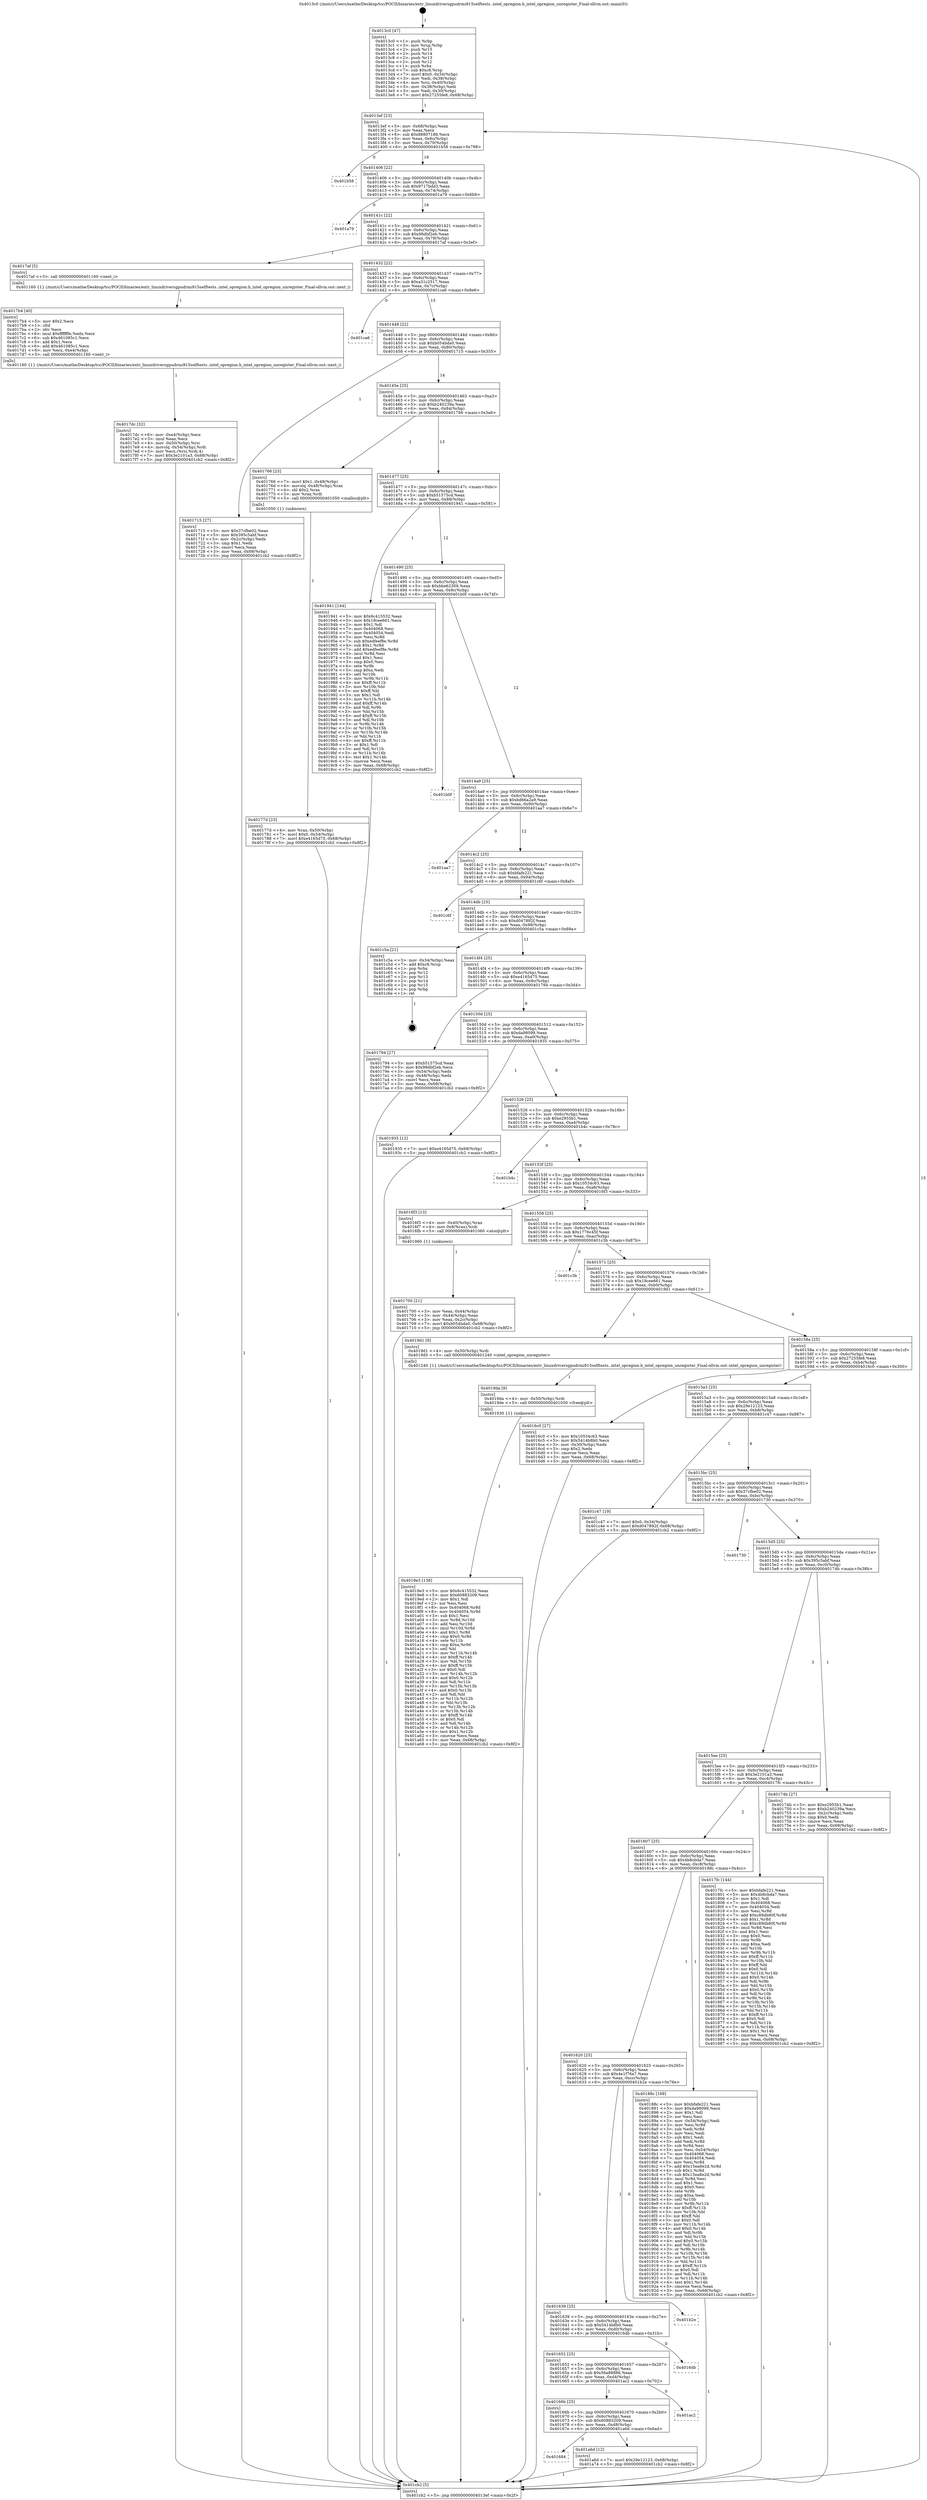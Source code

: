 digraph "0x4013c0" {
  label = "0x4013c0 (/mnt/c/Users/mathe/Desktop/tcc/POCII/binaries/extr_linuxdriversgpudrmi915selftests..intel_opregion.h_intel_opregion_unregister_Final-ollvm.out::main(0))"
  labelloc = "t"
  node[shape=record]

  Entry [label="",width=0.3,height=0.3,shape=circle,fillcolor=black,style=filled]
  "0x4013ef" [label="{
     0x4013ef [23]\l
     | [instrs]\l
     &nbsp;&nbsp;0x4013ef \<+3\>: mov -0x68(%rbp),%eax\l
     &nbsp;&nbsp;0x4013f2 \<+2\>: mov %eax,%ecx\l
     &nbsp;&nbsp;0x4013f4 \<+6\>: sub $0x88807186,%ecx\l
     &nbsp;&nbsp;0x4013fa \<+3\>: mov %eax,-0x6c(%rbp)\l
     &nbsp;&nbsp;0x4013fd \<+3\>: mov %ecx,-0x70(%rbp)\l
     &nbsp;&nbsp;0x401400 \<+6\>: je 0000000000401b58 \<main+0x798\>\l
  }"]
  "0x401b58" [label="{
     0x401b58\l
  }", style=dashed]
  "0x401406" [label="{
     0x401406 [22]\l
     | [instrs]\l
     &nbsp;&nbsp;0x401406 \<+5\>: jmp 000000000040140b \<main+0x4b\>\l
     &nbsp;&nbsp;0x40140b \<+3\>: mov -0x6c(%rbp),%eax\l
     &nbsp;&nbsp;0x40140e \<+5\>: sub $0x9717bdd3,%eax\l
     &nbsp;&nbsp;0x401413 \<+3\>: mov %eax,-0x74(%rbp)\l
     &nbsp;&nbsp;0x401416 \<+6\>: je 0000000000401a79 \<main+0x6b9\>\l
  }"]
  Exit [label="",width=0.3,height=0.3,shape=circle,fillcolor=black,style=filled,peripheries=2]
  "0x401a79" [label="{
     0x401a79\l
  }", style=dashed]
  "0x40141c" [label="{
     0x40141c [22]\l
     | [instrs]\l
     &nbsp;&nbsp;0x40141c \<+5\>: jmp 0000000000401421 \<main+0x61\>\l
     &nbsp;&nbsp;0x401421 \<+3\>: mov -0x6c(%rbp),%eax\l
     &nbsp;&nbsp;0x401424 \<+5\>: sub $0x98dbf2eb,%eax\l
     &nbsp;&nbsp;0x401429 \<+3\>: mov %eax,-0x78(%rbp)\l
     &nbsp;&nbsp;0x40142c \<+6\>: je 00000000004017af \<main+0x3ef\>\l
  }"]
  "0x401684" [label="{
     0x401684\l
  }", style=dashed]
  "0x4017af" [label="{
     0x4017af [5]\l
     | [instrs]\l
     &nbsp;&nbsp;0x4017af \<+5\>: call 0000000000401160 \<next_i\>\l
     | [calls]\l
     &nbsp;&nbsp;0x401160 \{1\} (/mnt/c/Users/mathe/Desktop/tcc/POCII/binaries/extr_linuxdriversgpudrmi915selftests..intel_opregion.h_intel_opregion_unregister_Final-ollvm.out::next_i)\l
  }"]
  "0x401432" [label="{
     0x401432 [22]\l
     | [instrs]\l
     &nbsp;&nbsp;0x401432 \<+5\>: jmp 0000000000401437 \<main+0x77\>\l
     &nbsp;&nbsp;0x401437 \<+3\>: mov -0x6c(%rbp),%eax\l
     &nbsp;&nbsp;0x40143a \<+5\>: sub $0xa31c2517,%eax\l
     &nbsp;&nbsp;0x40143f \<+3\>: mov %eax,-0x7c(%rbp)\l
     &nbsp;&nbsp;0x401442 \<+6\>: je 0000000000401ca6 \<main+0x8e6\>\l
  }"]
  "0x401a6d" [label="{
     0x401a6d [12]\l
     | [instrs]\l
     &nbsp;&nbsp;0x401a6d \<+7\>: movl $0x29e12123,-0x68(%rbp)\l
     &nbsp;&nbsp;0x401a74 \<+5\>: jmp 0000000000401cb2 \<main+0x8f2\>\l
  }"]
  "0x401ca6" [label="{
     0x401ca6\l
  }", style=dashed]
  "0x401448" [label="{
     0x401448 [22]\l
     | [instrs]\l
     &nbsp;&nbsp;0x401448 \<+5\>: jmp 000000000040144d \<main+0x8d\>\l
     &nbsp;&nbsp;0x40144d \<+3\>: mov -0x6c(%rbp),%eax\l
     &nbsp;&nbsp;0x401450 \<+5\>: sub $0xb054bda0,%eax\l
     &nbsp;&nbsp;0x401455 \<+3\>: mov %eax,-0x80(%rbp)\l
     &nbsp;&nbsp;0x401458 \<+6\>: je 0000000000401715 \<main+0x355\>\l
  }"]
  "0x40166b" [label="{
     0x40166b [25]\l
     | [instrs]\l
     &nbsp;&nbsp;0x40166b \<+5\>: jmp 0000000000401670 \<main+0x2b0\>\l
     &nbsp;&nbsp;0x401670 \<+3\>: mov -0x6c(%rbp),%eax\l
     &nbsp;&nbsp;0x401673 \<+5\>: sub $0x60883209,%eax\l
     &nbsp;&nbsp;0x401678 \<+6\>: mov %eax,-0xd8(%rbp)\l
     &nbsp;&nbsp;0x40167e \<+6\>: je 0000000000401a6d \<main+0x6ad\>\l
  }"]
  "0x401715" [label="{
     0x401715 [27]\l
     | [instrs]\l
     &nbsp;&nbsp;0x401715 \<+5\>: mov $0x37cfbe02,%eax\l
     &nbsp;&nbsp;0x40171a \<+5\>: mov $0x395c5abf,%ecx\l
     &nbsp;&nbsp;0x40171f \<+3\>: mov -0x2c(%rbp),%edx\l
     &nbsp;&nbsp;0x401722 \<+3\>: cmp $0x1,%edx\l
     &nbsp;&nbsp;0x401725 \<+3\>: cmovl %ecx,%eax\l
     &nbsp;&nbsp;0x401728 \<+3\>: mov %eax,-0x68(%rbp)\l
     &nbsp;&nbsp;0x40172b \<+5\>: jmp 0000000000401cb2 \<main+0x8f2\>\l
  }"]
  "0x40145e" [label="{
     0x40145e [25]\l
     | [instrs]\l
     &nbsp;&nbsp;0x40145e \<+5\>: jmp 0000000000401463 \<main+0xa3\>\l
     &nbsp;&nbsp;0x401463 \<+3\>: mov -0x6c(%rbp),%eax\l
     &nbsp;&nbsp;0x401466 \<+5\>: sub $0xb240239a,%eax\l
     &nbsp;&nbsp;0x40146b \<+6\>: mov %eax,-0x84(%rbp)\l
     &nbsp;&nbsp;0x401471 \<+6\>: je 0000000000401766 \<main+0x3a6\>\l
  }"]
  "0x401ac2" [label="{
     0x401ac2\l
  }", style=dashed]
  "0x401766" [label="{
     0x401766 [23]\l
     | [instrs]\l
     &nbsp;&nbsp;0x401766 \<+7\>: movl $0x1,-0x48(%rbp)\l
     &nbsp;&nbsp;0x40176d \<+4\>: movslq -0x48(%rbp),%rax\l
     &nbsp;&nbsp;0x401771 \<+4\>: shl $0x2,%rax\l
     &nbsp;&nbsp;0x401775 \<+3\>: mov %rax,%rdi\l
     &nbsp;&nbsp;0x401778 \<+5\>: call 0000000000401050 \<malloc@plt\>\l
     | [calls]\l
     &nbsp;&nbsp;0x401050 \{1\} (unknown)\l
  }"]
  "0x401477" [label="{
     0x401477 [25]\l
     | [instrs]\l
     &nbsp;&nbsp;0x401477 \<+5\>: jmp 000000000040147c \<main+0xbc\>\l
     &nbsp;&nbsp;0x40147c \<+3\>: mov -0x6c(%rbp),%eax\l
     &nbsp;&nbsp;0x40147f \<+5\>: sub $0xb51575cd,%eax\l
     &nbsp;&nbsp;0x401484 \<+6\>: mov %eax,-0x88(%rbp)\l
     &nbsp;&nbsp;0x40148a \<+6\>: je 0000000000401941 \<main+0x581\>\l
  }"]
  "0x401652" [label="{
     0x401652 [25]\l
     | [instrs]\l
     &nbsp;&nbsp;0x401652 \<+5\>: jmp 0000000000401657 \<main+0x297\>\l
     &nbsp;&nbsp;0x401657 \<+3\>: mov -0x6c(%rbp),%eax\l
     &nbsp;&nbsp;0x40165a \<+5\>: sub $0x56a88886,%eax\l
     &nbsp;&nbsp;0x40165f \<+6\>: mov %eax,-0xd4(%rbp)\l
     &nbsp;&nbsp;0x401665 \<+6\>: je 0000000000401ac2 \<main+0x702\>\l
  }"]
  "0x401941" [label="{
     0x401941 [144]\l
     | [instrs]\l
     &nbsp;&nbsp;0x401941 \<+5\>: mov $0x6c415532,%eax\l
     &nbsp;&nbsp;0x401946 \<+5\>: mov $0x18cee661,%ecx\l
     &nbsp;&nbsp;0x40194b \<+2\>: mov $0x1,%dl\l
     &nbsp;&nbsp;0x40194d \<+7\>: mov 0x404068,%esi\l
     &nbsp;&nbsp;0x401954 \<+7\>: mov 0x404054,%edi\l
     &nbsp;&nbsp;0x40195b \<+3\>: mov %esi,%r8d\l
     &nbsp;&nbsp;0x40195e \<+7\>: sub $0xedfeef8e,%r8d\l
     &nbsp;&nbsp;0x401965 \<+4\>: sub $0x1,%r8d\l
     &nbsp;&nbsp;0x401969 \<+7\>: add $0xedfeef8e,%r8d\l
     &nbsp;&nbsp;0x401970 \<+4\>: imul %r8d,%esi\l
     &nbsp;&nbsp;0x401974 \<+3\>: and $0x1,%esi\l
     &nbsp;&nbsp;0x401977 \<+3\>: cmp $0x0,%esi\l
     &nbsp;&nbsp;0x40197a \<+4\>: sete %r9b\l
     &nbsp;&nbsp;0x40197e \<+3\>: cmp $0xa,%edi\l
     &nbsp;&nbsp;0x401981 \<+4\>: setl %r10b\l
     &nbsp;&nbsp;0x401985 \<+3\>: mov %r9b,%r11b\l
     &nbsp;&nbsp;0x401988 \<+4\>: xor $0xff,%r11b\l
     &nbsp;&nbsp;0x40198c \<+3\>: mov %r10b,%bl\l
     &nbsp;&nbsp;0x40198f \<+3\>: xor $0xff,%bl\l
     &nbsp;&nbsp;0x401992 \<+3\>: xor $0x1,%dl\l
     &nbsp;&nbsp;0x401995 \<+3\>: mov %r11b,%r14b\l
     &nbsp;&nbsp;0x401998 \<+4\>: and $0xff,%r14b\l
     &nbsp;&nbsp;0x40199c \<+3\>: and %dl,%r9b\l
     &nbsp;&nbsp;0x40199f \<+3\>: mov %bl,%r15b\l
     &nbsp;&nbsp;0x4019a2 \<+4\>: and $0xff,%r15b\l
     &nbsp;&nbsp;0x4019a6 \<+3\>: and %dl,%r10b\l
     &nbsp;&nbsp;0x4019a9 \<+3\>: or %r9b,%r14b\l
     &nbsp;&nbsp;0x4019ac \<+3\>: or %r10b,%r15b\l
     &nbsp;&nbsp;0x4019af \<+3\>: xor %r15b,%r14b\l
     &nbsp;&nbsp;0x4019b2 \<+3\>: or %bl,%r11b\l
     &nbsp;&nbsp;0x4019b5 \<+4\>: xor $0xff,%r11b\l
     &nbsp;&nbsp;0x4019b9 \<+3\>: or $0x1,%dl\l
     &nbsp;&nbsp;0x4019bc \<+3\>: and %dl,%r11b\l
     &nbsp;&nbsp;0x4019bf \<+3\>: or %r11b,%r14b\l
     &nbsp;&nbsp;0x4019c2 \<+4\>: test $0x1,%r14b\l
     &nbsp;&nbsp;0x4019c6 \<+3\>: cmovne %ecx,%eax\l
     &nbsp;&nbsp;0x4019c9 \<+3\>: mov %eax,-0x68(%rbp)\l
     &nbsp;&nbsp;0x4019cc \<+5\>: jmp 0000000000401cb2 \<main+0x8f2\>\l
  }"]
  "0x401490" [label="{
     0x401490 [25]\l
     | [instrs]\l
     &nbsp;&nbsp;0x401490 \<+5\>: jmp 0000000000401495 \<main+0xd5\>\l
     &nbsp;&nbsp;0x401495 \<+3\>: mov -0x6c(%rbp),%eax\l
     &nbsp;&nbsp;0x401498 \<+5\>: sub $0xbbe62309,%eax\l
     &nbsp;&nbsp;0x40149d \<+6\>: mov %eax,-0x8c(%rbp)\l
     &nbsp;&nbsp;0x4014a3 \<+6\>: je 0000000000401b0f \<main+0x74f\>\l
  }"]
  "0x4016db" [label="{
     0x4016db\l
  }", style=dashed]
  "0x401b0f" [label="{
     0x401b0f\l
  }", style=dashed]
  "0x4014a9" [label="{
     0x4014a9 [25]\l
     | [instrs]\l
     &nbsp;&nbsp;0x4014a9 \<+5\>: jmp 00000000004014ae \<main+0xee\>\l
     &nbsp;&nbsp;0x4014ae \<+3\>: mov -0x6c(%rbp),%eax\l
     &nbsp;&nbsp;0x4014b1 \<+5\>: sub $0xbd66a2a9,%eax\l
     &nbsp;&nbsp;0x4014b6 \<+6\>: mov %eax,-0x90(%rbp)\l
     &nbsp;&nbsp;0x4014bc \<+6\>: je 0000000000401aa7 \<main+0x6e7\>\l
  }"]
  "0x401639" [label="{
     0x401639 [25]\l
     | [instrs]\l
     &nbsp;&nbsp;0x401639 \<+5\>: jmp 000000000040163e \<main+0x27e\>\l
     &nbsp;&nbsp;0x40163e \<+3\>: mov -0x6c(%rbp),%eax\l
     &nbsp;&nbsp;0x401641 \<+5\>: sub $0x5414b8b0,%eax\l
     &nbsp;&nbsp;0x401646 \<+6\>: mov %eax,-0xd0(%rbp)\l
     &nbsp;&nbsp;0x40164c \<+6\>: je 00000000004016db \<main+0x31b\>\l
  }"]
  "0x401aa7" [label="{
     0x401aa7\l
  }", style=dashed]
  "0x4014c2" [label="{
     0x4014c2 [25]\l
     | [instrs]\l
     &nbsp;&nbsp;0x4014c2 \<+5\>: jmp 00000000004014c7 \<main+0x107\>\l
     &nbsp;&nbsp;0x4014c7 \<+3\>: mov -0x6c(%rbp),%eax\l
     &nbsp;&nbsp;0x4014ca \<+5\>: sub $0xbfafe221,%eax\l
     &nbsp;&nbsp;0x4014cf \<+6\>: mov %eax,-0x94(%rbp)\l
     &nbsp;&nbsp;0x4014d5 \<+6\>: je 0000000000401c6f \<main+0x8af\>\l
  }"]
  "0x401b2e" [label="{
     0x401b2e\l
  }", style=dashed]
  "0x401c6f" [label="{
     0x401c6f\l
  }", style=dashed]
  "0x4014db" [label="{
     0x4014db [25]\l
     | [instrs]\l
     &nbsp;&nbsp;0x4014db \<+5\>: jmp 00000000004014e0 \<main+0x120\>\l
     &nbsp;&nbsp;0x4014e0 \<+3\>: mov -0x6c(%rbp),%eax\l
     &nbsp;&nbsp;0x4014e3 \<+5\>: sub $0xd047892f,%eax\l
     &nbsp;&nbsp;0x4014e8 \<+6\>: mov %eax,-0x98(%rbp)\l
     &nbsp;&nbsp;0x4014ee \<+6\>: je 0000000000401c5a \<main+0x89a\>\l
  }"]
  "0x4019e3" [label="{
     0x4019e3 [138]\l
     | [instrs]\l
     &nbsp;&nbsp;0x4019e3 \<+5\>: mov $0x6c415532,%eax\l
     &nbsp;&nbsp;0x4019e8 \<+5\>: mov $0x60883209,%ecx\l
     &nbsp;&nbsp;0x4019ed \<+2\>: mov $0x1,%dl\l
     &nbsp;&nbsp;0x4019ef \<+2\>: xor %esi,%esi\l
     &nbsp;&nbsp;0x4019f1 \<+8\>: mov 0x404068,%r8d\l
     &nbsp;&nbsp;0x4019f9 \<+8\>: mov 0x404054,%r9d\l
     &nbsp;&nbsp;0x401a01 \<+3\>: sub $0x1,%esi\l
     &nbsp;&nbsp;0x401a04 \<+3\>: mov %r8d,%r10d\l
     &nbsp;&nbsp;0x401a07 \<+3\>: add %esi,%r10d\l
     &nbsp;&nbsp;0x401a0a \<+4\>: imul %r10d,%r8d\l
     &nbsp;&nbsp;0x401a0e \<+4\>: and $0x1,%r8d\l
     &nbsp;&nbsp;0x401a12 \<+4\>: cmp $0x0,%r8d\l
     &nbsp;&nbsp;0x401a16 \<+4\>: sete %r11b\l
     &nbsp;&nbsp;0x401a1a \<+4\>: cmp $0xa,%r9d\l
     &nbsp;&nbsp;0x401a1e \<+3\>: setl %bl\l
     &nbsp;&nbsp;0x401a21 \<+3\>: mov %r11b,%r14b\l
     &nbsp;&nbsp;0x401a24 \<+4\>: xor $0xff,%r14b\l
     &nbsp;&nbsp;0x401a28 \<+3\>: mov %bl,%r15b\l
     &nbsp;&nbsp;0x401a2b \<+4\>: xor $0xff,%r15b\l
     &nbsp;&nbsp;0x401a2f \<+3\>: xor $0x0,%dl\l
     &nbsp;&nbsp;0x401a32 \<+3\>: mov %r14b,%r12b\l
     &nbsp;&nbsp;0x401a35 \<+4\>: and $0x0,%r12b\l
     &nbsp;&nbsp;0x401a39 \<+3\>: and %dl,%r11b\l
     &nbsp;&nbsp;0x401a3c \<+3\>: mov %r15b,%r13b\l
     &nbsp;&nbsp;0x401a3f \<+4\>: and $0x0,%r13b\l
     &nbsp;&nbsp;0x401a43 \<+2\>: and %dl,%bl\l
     &nbsp;&nbsp;0x401a45 \<+3\>: or %r11b,%r12b\l
     &nbsp;&nbsp;0x401a48 \<+3\>: or %bl,%r13b\l
     &nbsp;&nbsp;0x401a4b \<+3\>: xor %r13b,%r12b\l
     &nbsp;&nbsp;0x401a4e \<+3\>: or %r15b,%r14b\l
     &nbsp;&nbsp;0x401a51 \<+4\>: xor $0xff,%r14b\l
     &nbsp;&nbsp;0x401a55 \<+3\>: or $0x0,%dl\l
     &nbsp;&nbsp;0x401a58 \<+3\>: and %dl,%r14b\l
     &nbsp;&nbsp;0x401a5b \<+3\>: or %r14b,%r12b\l
     &nbsp;&nbsp;0x401a5e \<+4\>: test $0x1,%r12b\l
     &nbsp;&nbsp;0x401a62 \<+3\>: cmovne %ecx,%eax\l
     &nbsp;&nbsp;0x401a65 \<+3\>: mov %eax,-0x68(%rbp)\l
     &nbsp;&nbsp;0x401a68 \<+5\>: jmp 0000000000401cb2 \<main+0x8f2\>\l
  }"]
  "0x401c5a" [label="{
     0x401c5a [21]\l
     | [instrs]\l
     &nbsp;&nbsp;0x401c5a \<+3\>: mov -0x34(%rbp),%eax\l
     &nbsp;&nbsp;0x401c5d \<+7\>: add $0xc8,%rsp\l
     &nbsp;&nbsp;0x401c64 \<+1\>: pop %rbx\l
     &nbsp;&nbsp;0x401c65 \<+2\>: pop %r12\l
     &nbsp;&nbsp;0x401c67 \<+2\>: pop %r13\l
     &nbsp;&nbsp;0x401c69 \<+2\>: pop %r14\l
     &nbsp;&nbsp;0x401c6b \<+2\>: pop %r15\l
     &nbsp;&nbsp;0x401c6d \<+1\>: pop %rbp\l
     &nbsp;&nbsp;0x401c6e \<+1\>: ret\l
  }"]
  "0x4014f4" [label="{
     0x4014f4 [25]\l
     | [instrs]\l
     &nbsp;&nbsp;0x4014f4 \<+5\>: jmp 00000000004014f9 \<main+0x139\>\l
     &nbsp;&nbsp;0x4014f9 \<+3\>: mov -0x6c(%rbp),%eax\l
     &nbsp;&nbsp;0x4014fc \<+5\>: sub $0xe4165d75,%eax\l
     &nbsp;&nbsp;0x401501 \<+6\>: mov %eax,-0x9c(%rbp)\l
     &nbsp;&nbsp;0x401507 \<+6\>: je 0000000000401794 \<main+0x3d4\>\l
  }"]
  "0x4019da" [label="{
     0x4019da [9]\l
     | [instrs]\l
     &nbsp;&nbsp;0x4019da \<+4\>: mov -0x50(%rbp),%rdi\l
     &nbsp;&nbsp;0x4019de \<+5\>: call 0000000000401030 \<free@plt\>\l
     | [calls]\l
     &nbsp;&nbsp;0x401030 \{1\} (unknown)\l
  }"]
  "0x401794" [label="{
     0x401794 [27]\l
     | [instrs]\l
     &nbsp;&nbsp;0x401794 \<+5\>: mov $0xb51575cd,%eax\l
     &nbsp;&nbsp;0x401799 \<+5\>: mov $0x98dbf2eb,%ecx\l
     &nbsp;&nbsp;0x40179e \<+3\>: mov -0x54(%rbp),%edx\l
     &nbsp;&nbsp;0x4017a1 \<+3\>: cmp -0x48(%rbp),%edx\l
     &nbsp;&nbsp;0x4017a4 \<+3\>: cmovl %ecx,%eax\l
     &nbsp;&nbsp;0x4017a7 \<+3\>: mov %eax,-0x68(%rbp)\l
     &nbsp;&nbsp;0x4017aa \<+5\>: jmp 0000000000401cb2 \<main+0x8f2\>\l
  }"]
  "0x40150d" [label="{
     0x40150d [25]\l
     | [instrs]\l
     &nbsp;&nbsp;0x40150d \<+5\>: jmp 0000000000401512 \<main+0x152\>\l
     &nbsp;&nbsp;0x401512 \<+3\>: mov -0x6c(%rbp),%eax\l
     &nbsp;&nbsp;0x401515 \<+5\>: sub $0xda98099,%eax\l
     &nbsp;&nbsp;0x40151a \<+6\>: mov %eax,-0xa0(%rbp)\l
     &nbsp;&nbsp;0x401520 \<+6\>: je 0000000000401935 \<main+0x575\>\l
  }"]
  "0x401620" [label="{
     0x401620 [25]\l
     | [instrs]\l
     &nbsp;&nbsp;0x401620 \<+5\>: jmp 0000000000401625 \<main+0x265\>\l
     &nbsp;&nbsp;0x401625 \<+3\>: mov -0x6c(%rbp),%eax\l
     &nbsp;&nbsp;0x401628 \<+5\>: sub $0x4e1f76a7,%eax\l
     &nbsp;&nbsp;0x40162d \<+6\>: mov %eax,-0xcc(%rbp)\l
     &nbsp;&nbsp;0x401633 \<+6\>: je 0000000000401b2e \<main+0x76e\>\l
  }"]
  "0x401935" [label="{
     0x401935 [12]\l
     | [instrs]\l
     &nbsp;&nbsp;0x401935 \<+7\>: movl $0xe4165d75,-0x68(%rbp)\l
     &nbsp;&nbsp;0x40193c \<+5\>: jmp 0000000000401cb2 \<main+0x8f2\>\l
  }"]
  "0x401526" [label="{
     0x401526 [25]\l
     | [instrs]\l
     &nbsp;&nbsp;0x401526 \<+5\>: jmp 000000000040152b \<main+0x16b\>\l
     &nbsp;&nbsp;0x40152b \<+3\>: mov -0x6c(%rbp),%eax\l
     &nbsp;&nbsp;0x40152e \<+5\>: sub $0xe2955b1,%eax\l
     &nbsp;&nbsp;0x401533 \<+6\>: mov %eax,-0xa4(%rbp)\l
     &nbsp;&nbsp;0x401539 \<+6\>: je 0000000000401b4c \<main+0x78c\>\l
  }"]
  "0x40188c" [label="{
     0x40188c [169]\l
     | [instrs]\l
     &nbsp;&nbsp;0x40188c \<+5\>: mov $0xbfafe221,%eax\l
     &nbsp;&nbsp;0x401891 \<+5\>: mov $0xda98099,%ecx\l
     &nbsp;&nbsp;0x401896 \<+2\>: mov $0x1,%dl\l
     &nbsp;&nbsp;0x401898 \<+2\>: xor %esi,%esi\l
     &nbsp;&nbsp;0x40189a \<+3\>: mov -0x54(%rbp),%edi\l
     &nbsp;&nbsp;0x40189d \<+3\>: mov %esi,%r8d\l
     &nbsp;&nbsp;0x4018a0 \<+3\>: sub %edi,%r8d\l
     &nbsp;&nbsp;0x4018a3 \<+2\>: mov %esi,%edi\l
     &nbsp;&nbsp;0x4018a5 \<+3\>: sub $0x1,%edi\l
     &nbsp;&nbsp;0x4018a8 \<+3\>: add %edi,%r8d\l
     &nbsp;&nbsp;0x4018ab \<+3\>: sub %r8d,%esi\l
     &nbsp;&nbsp;0x4018ae \<+3\>: mov %esi,-0x54(%rbp)\l
     &nbsp;&nbsp;0x4018b1 \<+7\>: mov 0x404068,%esi\l
     &nbsp;&nbsp;0x4018b8 \<+7\>: mov 0x404054,%edi\l
     &nbsp;&nbsp;0x4018bf \<+3\>: mov %esi,%r8d\l
     &nbsp;&nbsp;0x4018c2 \<+7\>: add $0x15ea8e2d,%r8d\l
     &nbsp;&nbsp;0x4018c9 \<+4\>: sub $0x1,%r8d\l
     &nbsp;&nbsp;0x4018cd \<+7\>: sub $0x15ea8e2d,%r8d\l
     &nbsp;&nbsp;0x4018d4 \<+4\>: imul %r8d,%esi\l
     &nbsp;&nbsp;0x4018d8 \<+3\>: and $0x1,%esi\l
     &nbsp;&nbsp;0x4018db \<+3\>: cmp $0x0,%esi\l
     &nbsp;&nbsp;0x4018de \<+4\>: sete %r9b\l
     &nbsp;&nbsp;0x4018e2 \<+3\>: cmp $0xa,%edi\l
     &nbsp;&nbsp;0x4018e5 \<+4\>: setl %r10b\l
     &nbsp;&nbsp;0x4018e9 \<+3\>: mov %r9b,%r11b\l
     &nbsp;&nbsp;0x4018ec \<+4\>: xor $0xff,%r11b\l
     &nbsp;&nbsp;0x4018f0 \<+3\>: mov %r10b,%bl\l
     &nbsp;&nbsp;0x4018f3 \<+3\>: xor $0xff,%bl\l
     &nbsp;&nbsp;0x4018f6 \<+3\>: xor $0x0,%dl\l
     &nbsp;&nbsp;0x4018f9 \<+3\>: mov %r11b,%r14b\l
     &nbsp;&nbsp;0x4018fc \<+4\>: and $0x0,%r14b\l
     &nbsp;&nbsp;0x401900 \<+3\>: and %dl,%r9b\l
     &nbsp;&nbsp;0x401903 \<+3\>: mov %bl,%r15b\l
     &nbsp;&nbsp;0x401906 \<+4\>: and $0x0,%r15b\l
     &nbsp;&nbsp;0x40190a \<+3\>: and %dl,%r10b\l
     &nbsp;&nbsp;0x40190d \<+3\>: or %r9b,%r14b\l
     &nbsp;&nbsp;0x401910 \<+3\>: or %r10b,%r15b\l
     &nbsp;&nbsp;0x401913 \<+3\>: xor %r15b,%r14b\l
     &nbsp;&nbsp;0x401916 \<+3\>: or %bl,%r11b\l
     &nbsp;&nbsp;0x401919 \<+4\>: xor $0xff,%r11b\l
     &nbsp;&nbsp;0x40191d \<+3\>: or $0x0,%dl\l
     &nbsp;&nbsp;0x401920 \<+3\>: and %dl,%r11b\l
     &nbsp;&nbsp;0x401923 \<+3\>: or %r11b,%r14b\l
     &nbsp;&nbsp;0x401926 \<+4\>: test $0x1,%r14b\l
     &nbsp;&nbsp;0x40192a \<+3\>: cmovne %ecx,%eax\l
     &nbsp;&nbsp;0x40192d \<+3\>: mov %eax,-0x68(%rbp)\l
     &nbsp;&nbsp;0x401930 \<+5\>: jmp 0000000000401cb2 \<main+0x8f2\>\l
  }"]
  "0x401b4c" [label="{
     0x401b4c\l
  }", style=dashed]
  "0x40153f" [label="{
     0x40153f [25]\l
     | [instrs]\l
     &nbsp;&nbsp;0x40153f \<+5\>: jmp 0000000000401544 \<main+0x184\>\l
     &nbsp;&nbsp;0x401544 \<+3\>: mov -0x6c(%rbp),%eax\l
     &nbsp;&nbsp;0x401547 \<+5\>: sub $0x10534c63,%eax\l
     &nbsp;&nbsp;0x40154c \<+6\>: mov %eax,-0xa8(%rbp)\l
     &nbsp;&nbsp;0x401552 \<+6\>: je 00000000004016f3 \<main+0x333\>\l
  }"]
  "0x401607" [label="{
     0x401607 [25]\l
     | [instrs]\l
     &nbsp;&nbsp;0x401607 \<+5\>: jmp 000000000040160c \<main+0x24c\>\l
     &nbsp;&nbsp;0x40160c \<+3\>: mov -0x6c(%rbp),%eax\l
     &nbsp;&nbsp;0x40160f \<+5\>: sub $0x4b8cbda7,%eax\l
     &nbsp;&nbsp;0x401614 \<+6\>: mov %eax,-0xc8(%rbp)\l
     &nbsp;&nbsp;0x40161a \<+6\>: je 000000000040188c \<main+0x4cc\>\l
  }"]
  "0x4016f3" [label="{
     0x4016f3 [13]\l
     | [instrs]\l
     &nbsp;&nbsp;0x4016f3 \<+4\>: mov -0x40(%rbp),%rax\l
     &nbsp;&nbsp;0x4016f7 \<+4\>: mov 0x8(%rax),%rdi\l
     &nbsp;&nbsp;0x4016fb \<+5\>: call 0000000000401060 \<atoi@plt\>\l
     | [calls]\l
     &nbsp;&nbsp;0x401060 \{1\} (unknown)\l
  }"]
  "0x401558" [label="{
     0x401558 [25]\l
     | [instrs]\l
     &nbsp;&nbsp;0x401558 \<+5\>: jmp 000000000040155d \<main+0x19d\>\l
     &nbsp;&nbsp;0x40155d \<+3\>: mov -0x6c(%rbp),%eax\l
     &nbsp;&nbsp;0x401560 \<+5\>: sub $0x1776c45f,%eax\l
     &nbsp;&nbsp;0x401565 \<+6\>: mov %eax,-0xac(%rbp)\l
     &nbsp;&nbsp;0x40156b \<+6\>: je 0000000000401c3b \<main+0x87b\>\l
  }"]
  "0x4017fc" [label="{
     0x4017fc [144]\l
     | [instrs]\l
     &nbsp;&nbsp;0x4017fc \<+5\>: mov $0xbfafe221,%eax\l
     &nbsp;&nbsp;0x401801 \<+5\>: mov $0x4b8cbda7,%ecx\l
     &nbsp;&nbsp;0x401806 \<+2\>: mov $0x1,%dl\l
     &nbsp;&nbsp;0x401808 \<+7\>: mov 0x404068,%esi\l
     &nbsp;&nbsp;0x40180f \<+7\>: mov 0x404054,%edi\l
     &nbsp;&nbsp;0x401816 \<+3\>: mov %esi,%r8d\l
     &nbsp;&nbsp;0x401819 \<+7\>: add $0xc89db80f,%r8d\l
     &nbsp;&nbsp;0x401820 \<+4\>: sub $0x1,%r8d\l
     &nbsp;&nbsp;0x401824 \<+7\>: sub $0xc89db80f,%r8d\l
     &nbsp;&nbsp;0x40182b \<+4\>: imul %r8d,%esi\l
     &nbsp;&nbsp;0x40182f \<+3\>: and $0x1,%esi\l
     &nbsp;&nbsp;0x401832 \<+3\>: cmp $0x0,%esi\l
     &nbsp;&nbsp;0x401835 \<+4\>: sete %r9b\l
     &nbsp;&nbsp;0x401839 \<+3\>: cmp $0xa,%edi\l
     &nbsp;&nbsp;0x40183c \<+4\>: setl %r10b\l
     &nbsp;&nbsp;0x401840 \<+3\>: mov %r9b,%r11b\l
     &nbsp;&nbsp;0x401843 \<+4\>: xor $0xff,%r11b\l
     &nbsp;&nbsp;0x401847 \<+3\>: mov %r10b,%bl\l
     &nbsp;&nbsp;0x40184a \<+3\>: xor $0xff,%bl\l
     &nbsp;&nbsp;0x40184d \<+3\>: xor $0x0,%dl\l
     &nbsp;&nbsp;0x401850 \<+3\>: mov %r11b,%r14b\l
     &nbsp;&nbsp;0x401853 \<+4\>: and $0x0,%r14b\l
     &nbsp;&nbsp;0x401857 \<+3\>: and %dl,%r9b\l
     &nbsp;&nbsp;0x40185a \<+3\>: mov %bl,%r15b\l
     &nbsp;&nbsp;0x40185d \<+4\>: and $0x0,%r15b\l
     &nbsp;&nbsp;0x401861 \<+3\>: and %dl,%r10b\l
     &nbsp;&nbsp;0x401864 \<+3\>: or %r9b,%r14b\l
     &nbsp;&nbsp;0x401867 \<+3\>: or %r10b,%r15b\l
     &nbsp;&nbsp;0x40186a \<+3\>: xor %r15b,%r14b\l
     &nbsp;&nbsp;0x40186d \<+3\>: or %bl,%r11b\l
     &nbsp;&nbsp;0x401870 \<+4\>: xor $0xff,%r11b\l
     &nbsp;&nbsp;0x401874 \<+3\>: or $0x0,%dl\l
     &nbsp;&nbsp;0x401877 \<+3\>: and %dl,%r11b\l
     &nbsp;&nbsp;0x40187a \<+3\>: or %r11b,%r14b\l
     &nbsp;&nbsp;0x40187d \<+4\>: test $0x1,%r14b\l
     &nbsp;&nbsp;0x401881 \<+3\>: cmovne %ecx,%eax\l
     &nbsp;&nbsp;0x401884 \<+3\>: mov %eax,-0x68(%rbp)\l
     &nbsp;&nbsp;0x401887 \<+5\>: jmp 0000000000401cb2 \<main+0x8f2\>\l
  }"]
  "0x401c3b" [label="{
     0x401c3b\l
  }", style=dashed]
  "0x401571" [label="{
     0x401571 [25]\l
     | [instrs]\l
     &nbsp;&nbsp;0x401571 \<+5\>: jmp 0000000000401576 \<main+0x1b6\>\l
     &nbsp;&nbsp;0x401576 \<+3\>: mov -0x6c(%rbp),%eax\l
     &nbsp;&nbsp;0x401579 \<+5\>: sub $0x18cee661,%eax\l
     &nbsp;&nbsp;0x40157e \<+6\>: mov %eax,-0xb0(%rbp)\l
     &nbsp;&nbsp;0x401584 \<+6\>: je 00000000004019d1 \<main+0x611\>\l
  }"]
  "0x4017dc" [label="{
     0x4017dc [32]\l
     | [instrs]\l
     &nbsp;&nbsp;0x4017dc \<+6\>: mov -0xe4(%rbp),%ecx\l
     &nbsp;&nbsp;0x4017e2 \<+3\>: imul %eax,%ecx\l
     &nbsp;&nbsp;0x4017e5 \<+4\>: mov -0x50(%rbp),%rsi\l
     &nbsp;&nbsp;0x4017e9 \<+4\>: movslq -0x54(%rbp),%rdi\l
     &nbsp;&nbsp;0x4017ed \<+3\>: mov %ecx,(%rsi,%rdi,4)\l
     &nbsp;&nbsp;0x4017f0 \<+7\>: movl $0x3e2101a3,-0x68(%rbp)\l
     &nbsp;&nbsp;0x4017f7 \<+5\>: jmp 0000000000401cb2 \<main+0x8f2\>\l
  }"]
  "0x4019d1" [label="{
     0x4019d1 [9]\l
     | [instrs]\l
     &nbsp;&nbsp;0x4019d1 \<+4\>: mov -0x50(%rbp),%rdi\l
     &nbsp;&nbsp;0x4019d5 \<+5\>: call 0000000000401240 \<intel_opregion_unregister\>\l
     | [calls]\l
     &nbsp;&nbsp;0x401240 \{1\} (/mnt/c/Users/mathe/Desktop/tcc/POCII/binaries/extr_linuxdriversgpudrmi915selftests..intel_opregion.h_intel_opregion_unregister_Final-ollvm.out::intel_opregion_unregister)\l
  }"]
  "0x40158a" [label="{
     0x40158a [25]\l
     | [instrs]\l
     &nbsp;&nbsp;0x40158a \<+5\>: jmp 000000000040158f \<main+0x1cf\>\l
     &nbsp;&nbsp;0x40158f \<+3\>: mov -0x6c(%rbp),%eax\l
     &nbsp;&nbsp;0x401592 \<+5\>: sub $0x27255fe8,%eax\l
     &nbsp;&nbsp;0x401597 \<+6\>: mov %eax,-0xb4(%rbp)\l
     &nbsp;&nbsp;0x40159d \<+6\>: je 00000000004016c0 \<main+0x300\>\l
  }"]
  "0x4017b4" [label="{
     0x4017b4 [40]\l
     | [instrs]\l
     &nbsp;&nbsp;0x4017b4 \<+5\>: mov $0x2,%ecx\l
     &nbsp;&nbsp;0x4017b9 \<+1\>: cltd\l
     &nbsp;&nbsp;0x4017ba \<+2\>: idiv %ecx\l
     &nbsp;&nbsp;0x4017bc \<+6\>: imul $0xfffffffe,%edx,%ecx\l
     &nbsp;&nbsp;0x4017c2 \<+6\>: sub $0x461085c1,%ecx\l
     &nbsp;&nbsp;0x4017c8 \<+3\>: add $0x1,%ecx\l
     &nbsp;&nbsp;0x4017cb \<+6\>: add $0x461085c1,%ecx\l
     &nbsp;&nbsp;0x4017d1 \<+6\>: mov %ecx,-0xe4(%rbp)\l
     &nbsp;&nbsp;0x4017d7 \<+5\>: call 0000000000401160 \<next_i\>\l
     | [calls]\l
     &nbsp;&nbsp;0x401160 \{1\} (/mnt/c/Users/mathe/Desktop/tcc/POCII/binaries/extr_linuxdriversgpudrmi915selftests..intel_opregion.h_intel_opregion_unregister_Final-ollvm.out::next_i)\l
  }"]
  "0x4016c0" [label="{
     0x4016c0 [27]\l
     | [instrs]\l
     &nbsp;&nbsp;0x4016c0 \<+5\>: mov $0x10534c63,%eax\l
     &nbsp;&nbsp;0x4016c5 \<+5\>: mov $0x5414b8b0,%ecx\l
     &nbsp;&nbsp;0x4016ca \<+3\>: mov -0x30(%rbp),%edx\l
     &nbsp;&nbsp;0x4016cd \<+3\>: cmp $0x2,%edx\l
     &nbsp;&nbsp;0x4016d0 \<+3\>: cmovne %ecx,%eax\l
     &nbsp;&nbsp;0x4016d3 \<+3\>: mov %eax,-0x68(%rbp)\l
     &nbsp;&nbsp;0x4016d6 \<+5\>: jmp 0000000000401cb2 \<main+0x8f2\>\l
  }"]
  "0x4015a3" [label="{
     0x4015a3 [25]\l
     | [instrs]\l
     &nbsp;&nbsp;0x4015a3 \<+5\>: jmp 00000000004015a8 \<main+0x1e8\>\l
     &nbsp;&nbsp;0x4015a8 \<+3\>: mov -0x6c(%rbp),%eax\l
     &nbsp;&nbsp;0x4015ab \<+5\>: sub $0x29e12123,%eax\l
     &nbsp;&nbsp;0x4015b0 \<+6\>: mov %eax,-0xb8(%rbp)\l
     &nbsp;&nbsp;0x4015b6 \<+6\>: je 0000000000401c47 \<main+0x887\>\l
  }"]
  "0x401cb2" [label="{
     0x401cb2 [5]\l
     | [instrs]\l
     &nbsp;&nbsp;0x401cb2 \<+5\>: jmp 00000000004013ef \<main+0x2f\>\l
  }"]
  "0x4013c0" [label="{
     0x4013c0 [47]\l
     | [instrs]\l
     &nbsp;&nbsp;0x4013c0 \<+1\>: push %rbp\l
     &nbsp;&nbsp;0x4013c1 \<+3\>: mov %rsp,%rbp\l
     &nbsp;&nbsp;0x4013c4 \<+2\>: push %r15\l
     &nbsp;&nbsp;0x4013c6 \<+2\>: push %r14\l
     &nbsp;&nbsp;0x4013c8 \<+2\>: push %r13\l
     &nbsp;&nbsp;0x4013ca \<+2\>: push %r12\l
     &nbsp;&nbsp;0x4013cc \<+1\>: push %rbx\l
     &nbsp;&nbsp;0x4013cd \<+7\>: sub $0xc8,%rsp\l
     &nbsp;&nbsp;0x4013d4 \<+7\>: movl $0x0,-0x34(%rbp)\l
     &nbsp;&nbsp;0x4013db \<+3\>: mov %edi,-0x38(%rbp)\l
     &nbsp;&nbsp;0x4013de \<+4\>: mov %rsi,-0x40(%rbp)\l
     &nbsp;&nbsp;0x4013e2 \<+3\>: mov -0x38(%rbp),%edi\l
     &nbsp;&nbsp;0x4013e5 \<+3\>: mov %edi,-0x30(%rbp)\l
     &nbsp;&nbsp;0x4013e8 \<+7\>: movl $0x27255fe8,-0x68(%rbp)\l
  }"]
  "0x401700" [label="{
     0x401700 [21]\l
     | [instrs]\l
     &nbsp;&nbsp;0x401700 \<+3\>: mov %eax,-0x44(%rbp)\l
     &nbsp;&nbsp;0x401703 \<+3\>: mov -0x44(%rbp),%eax\l
     &nbsp;&nbsp;0x401706 \<+3\>: mov %eax,-0x2c(%rbp)\l
     &nbsp;&nbsp;0x401709 \<+7\>: movl $0xb054bda0,-0x68(%rbp)\l
     &nbsp;&nbsp;0x401710 \<+5\>: jmp 0000000000401cb2 \<main+0x8f2\>\l
  }"]
  "0x40177d" [label="{
     0x40177d [23]\l
     | [instrs]\l
     &nbsp;&nbsp;0x40177d \<+4\>: mov %rax,-0x50(%rbp)\l
     &nbsp;&nbsp;0x401781 \<+7\>: movl $0x0,-0x54(%rbp)\l
     &nbsp;&nbsp;0x401788 \<+7\>: movl $0xe4165d75,-0x68(%rbp)\l
     &nbsp;&nbsp;0x40178f \<+5\>: jmp 0000000000401cb2 \<main+0x8f2\>\l
  }"]
  "0x401c47" [label="{
     0x401c47 [19]\l
     | [instrs]\l
     &nbsp;&nbsp;0x401c47 \<+7\>: movl $0x0,-0x34(%rbp)\l
     &nbsp;&nbsp;0x401c4e \<+7\>: movl $0xd047892f,-0x68(%rbp)\l
     &nbsp;&nbsp;0x401c55 \<+5\>: jmp 0000000000401cb2 \<main+0x8f2\>\l
  }"]
  "0x4015bc" [label="{
     0x4015bc [25]\l
     | [instrs]\l
     &nbsp;&nbsp;0x4015bc \<+5\>: jmp 00000000004015c1 \<main+0x201\>\l
     &nbsp;&nbsp;0x4015c1 \<+3\>: mov -0x6c(%rbp),%eax\l
     &nbsp;&nbsp;0x4015c4 \<+5\>: sub $0x37cfbe02,%eax\l
     &nbsp;&nbsp;0x4015c9 \<+6\>: mov %eax,-0xbc(%rbp)\l
     &nbsp;&nbsp;0x4015cf \<+6\>: je 0000000000401730 \<main+0x370\>\l
  }"]
  "0x4015ee" [label="{
     0x4015ee [25]\l
     | [instrs]\l
     &nbsp;&nbsp;0x4015ee \<+5\>: jmp 00000000004015f3 \<main+0x233\>\l
     &nbsp;&nbsp;0x4015f3 \<+3\>: mov -0x6c(%rbp),%eax\l
     &nbsp;&nbsp;0x4015f6 \<+5\>: sub $0x3e2101a3,%eax\l
     &nbsp;&nbsp;0x4015fb \<+6\>: mov %eax,-0xc4(%rbp)\l
     &nbsp;&nbsp;0x401601 \<+6\>: je 00000000004017fc \<main+0x43c\>\l
  }"]
  "0x401730" [label="{
     0x401730\l
  }", style=dashed]
  "0x4015d5" [label="{
     0x4015d5 [25]\l
     | [instrs]\l
     &nbsp;&nbsp;0x4015d5 \<+5\>: jmp 00000000004015da \<main+0x21a\>\l
     &nbsp;&nbsp;0x4015da \<+3\>: mov -0x6c(%rbp),%eax\l
     &nbsp;&nbsp;0x4015dd \<+5\>: sub $0x395c5abf,%eax\l
     &nbsp;&nbsp;0x4015e2 \<+6\>: mov %eax,-0xc0(%rbp)\l
     &nbsp;&nbsp;0x4015e8 \<+6\>: je 000000000040174b \<main+0x38b\>\l
  }"]
  "0x40174b" [label="{
     0x40174b [27]\l
     | [instrs]\l
     &nbsp;&nbsp;0x40174b \<+5\>: mov $0xe2955b1,%eax\l
     &nbsp;&nbsp;0x401750 \<+5\>: mov $0xb240239a,%ecx\l
     &nbsp;&nbsp;0x401755 \<+3\>: mov -0x2c(%rbp),%edx\l
     &nbsp;&nbsp;0x401758 \<+3\>: cmp $0x0,%edx\l
     &nbsp;&nbsp;0x40175b \<+3\>: cmove %ecx,%eax\l
     &nbsp;&nbsp;0x40175e \<+3\>: mov %eax,-0x68(%rbp)\l
     &nbsp;&nbsp;0x401761 \<+5\>: jmp 0000000000401cb2 \<main+0x8f2\>\l
  }"]
  Entry -> "0x4013c0" [label=" 1"]
  "0x4013ef" -> "0x401b58" [label=" 0"]
  "0x4013ef" -> "0x401406" [label=" 16"]
  "0x401c5a" -> Exit [label=" 1"]
  "0x401406" -> "0x401a79" [label=" 0"]
  "0x401406" -> "0x40141c" [label=" 16"]
  "0x401c47" -> "0x401cb2" [label=" 1"]
  "0x40141c" -> "0x4017af" [label=" 1"]
  "0x40141c" -> "0x401432" [label=" 15"]
  "0x401a6d" -> "0x401cb2" [label=" 1"]
  "0x401432" -> "0x401ca6" [label=" 0"]
  "0x401432" -> "0x401448" [label=" 15"]
  "0x40166b" -> "0x401684" [label=" 0"]
  "0x401448" -> "0x401715" [label=" 1"]
  "0x401448" -> "0x40145e" [label=" 14"]
  "0x40166b" -> "0x401a6d" [label=" 1"]
  "0x40145e" -> "0x401766" [label=" 1"]
  "0x40145e" -> "0x401477" [label=" 13"]
  "0x401652" -> "0x40166b" [label=" 1"]
  "0x401477" -> "0x401941" [label=" 1"]
  "0x401477" -> "0x401490" [label=" 12"]
  "0x401652" -> "0x401ac2" [label=" 0"]
  "0x401490" -> "0x401b0f" [label=" 0"]
  "0x401490" -> "0x4014a9" [label=" 12"]
  "0x401639" -> "0x401652" [label=" 1"]
  "0x4014a9" -> "0x401aa7" [label=" 0"]
  "0x4014a9" -> "0x4014c2" [label=" 12"]
  "0x401639" -> "0x4016db" [label=" 0"]
  "0x4014c2" -> "0x401c6f" [label=" 0"]
  "0x4014c2" -> "0x4014db" [label=" 12"]
  "0x401620" -> "0x401639" [label=" 1"]
  "0x4014db" -> "0x401c5a" [label=" 1"]
  "0x4014db" -> "0x4014f4" [label=" 11"]
  "0x401620" -> "0x401b2e" [label=" 0"]
  "0x4014f4" -> "0x401794" [label=" 2"]
  "0x4014f4" -> "0x40150d" [label=" 9"]
  "0x4019e3" -> "0x401cb2" [label=" 1"]
  "0x40150d" -> "0x401935" [label=" 1"]
  "0x40150d" -> "0x401526" [label=" 8"]
  "0x4019da" -> "0x4019e3" [label=" 1"]
  "0x401526" -> "0x401b4c" [label=" 0"]
  "0x401526" -> "0x40153f" [label=" 8"]
  "0x4019d1" -> "0x4019da" [label=" 1"]
  "0x40153f" -> "0x4016f3" [label=" 1"]
  "0x40153f" -> "0x401558" [label=" 7"]
  "0x401935" -> "0x401cb2" [label=" 1"]
  "0x401558" -> "0x401c3b" [label=" 0"]
  "0x401558" -> "0x401571" [label=" 7"]
  "0x40188c" -> "0x401cb2" [label=" 1"]
  "0x401571" -> "0x4019d1" [label=" 1"]
  "0x401571" -> "0x40158a" [label=" 6"]
  "0x401607" -> "0x40188c" [label=" 1"]
  "0x40158a" -> "0x4016c0" [label=" 1"]
  "0x40158a" -> "0x4015a3" [label=" 5"]
  "0x4016c0" -> "0x401cb2" [label=" 1"]
  "0x4013c0" -> "0x4013ef" [label=" 1"]
  "0x401cb2" -> "0x4013ef" [label=" 15"]
  "0x4016f3" -> "0x401700" [label=" 1"]
  "0x401700" -> "0x401cb2" [label=" 1"]
  "0x401715" -> "0x401cb2" [label=" 1"]
  "0x401941" -> "0x401cb2" [label=" 1"]
  "0x4015a3" -> "0x401c47" [label=" 1"]
  "0x4015a3" -> "0x4015bc" [label=" 4"]
  "0x4017fc" -> "0x401cb2" [label=" 1"]
  "0x4015bc" -> "0x401730" [label=" 0"]
  "0x4015bc" -> "0x4015d5" [label=" 4"]
  "0x4015ee" -> "0x401607" [label=" 2"]
  "0x4015d5" -> "0x40174b" [label=" 1"]
  "0x4015d5" -> "0x4015ee" [label=" 3"]
  "0x40174b" -> "0x401cb2" [label=" 1"]
  "0x401766" -> "0x40177d" [label=" 1"]
  "0x40177d" -> "0x401cb2" [label=" 1"]
  "0x401794" -> "0x401cb2" [label=" 2"]
  "0x4017af" -> "0x4017b4" [label=" 1"]
  "0x4017b4" -> "0x4017dc" [label=" 1"]
  "0x4017dc" -> "0x401cb2" [label=" 1"]
  "0x401607" -> "0x401620" [label=" 1"]
  "0x4015ee" -> "0x4017fc" [label=" 1"]
}
